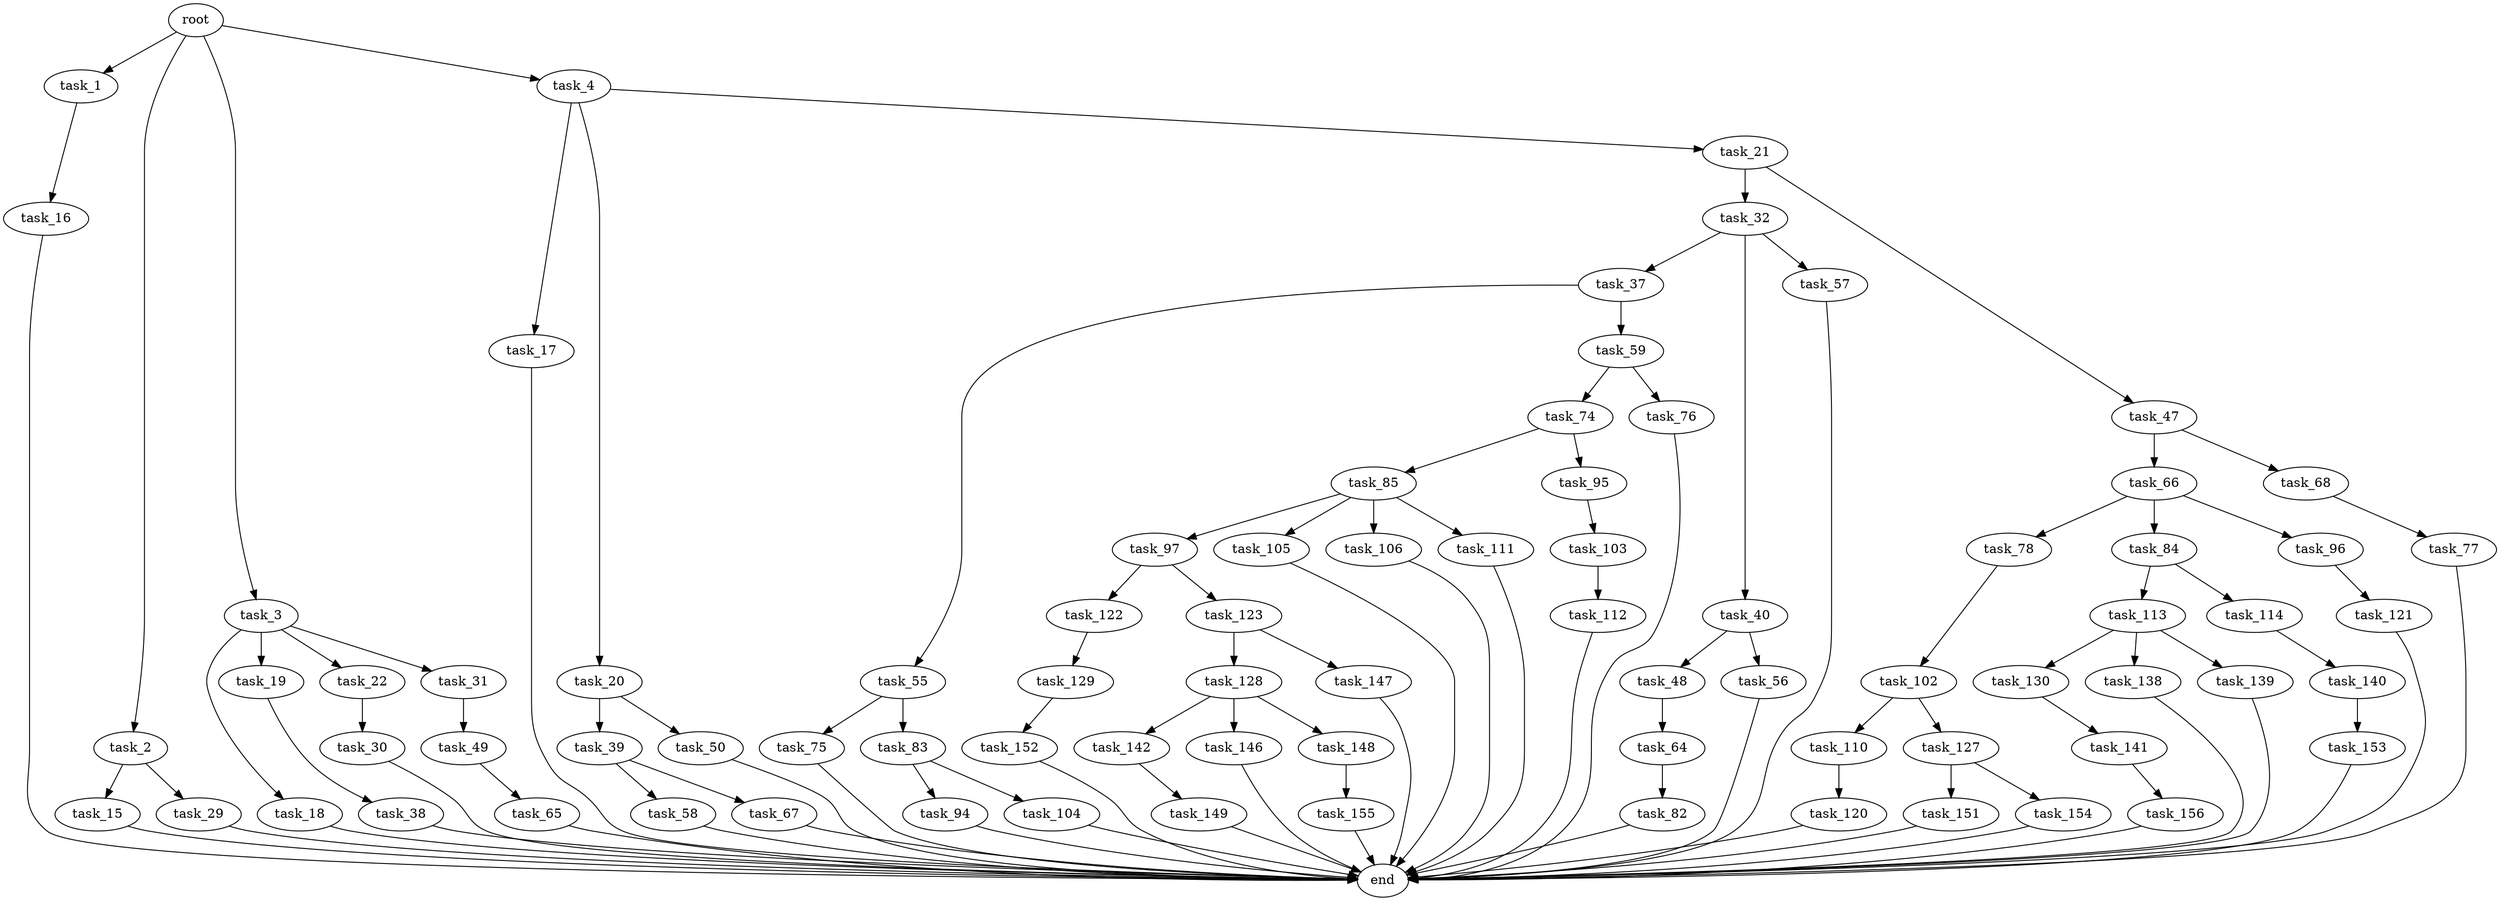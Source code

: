 digraph G {
  root [size="0.000000"];
  task_1 [size="2004059938.000000"];
  task_2 [size="9324611282.000000"];
  task_3 [size="2529172804.000000"];
  task_4 [size="49818938231.000000"];
  task_16 [size="17668982777.000000"];
  task_15 [size="26823578562.000000"];
  task_29 [size="8449748876.000000"];
  task_18 [size="28991029248.000000"];
  task_19 [size="108713722732.000000"];
  task_22 [size="8589934592.000000"];
  task_31 [size="255132459999.000000"];
  task_17 [size="8488743530.000000"];
  task_20 [size="1167087797.000000"];
  task_21 [size="140940154344.000000"];
  end [size="0.000000"];
  task_38 [size="1073741824000.000000"];
  task_39 [size="193725036336.000000"];
  task_50 [size="828985531.000000"];
  task_32 [size="793338201.000000"];
  task_47 [size="1073741824000.000000"];
  task_30 [size="549755813888.000000"];
  task_49 [size="134217728000.000000"];
  task_37 [size="26897221540.000000"];
  task_40 [size="8589934592.000000"];
  task_57 [size="38224358498.000000"];
  task_55 [size="782757789696.000000"];
  task_59 [size="134217728000.000000"];
  task_58 [size="231928233984.000000"];
  task_67 [size="59754169549.000000"];
  task_48 [size="8589934592.000000"];
  task_56 [size="179467482372.000000"];
  task_66 [size="27886972157.000000"];
  task_68 [size="8417987859.000000"];
  task_64 [size="143931086676.000000"];
  task_65 [size="318055373133.000000"];
  task_75 [size="3215043626.000000"];
  task_83 [size="132697900464.000000"];
  task_74 [size="39343202712.000000"];
  task_76 [size="28991029248.000000"];
  task_82 [size="140399404176.000000"];
  task_78 [size="1807226250.000000"];
  task_84 [size="549755813888.000000"];
  task_96 [size="782757789696.000000"];
  task_77 [size="28991029248.000000"];
  task_85 [size="66729457220.000000"];
  task_95 [size="633904760.000000"];
  task_102 [size="358813554221.000000"];
  task_94 [size="22545746748.000000"];
  task_104 [size="23530621113.000000"];
  task_113 [size="68719476736.000000"];
  task_114 [size="247367846981.000000"];
  task_97 [size="782757789696.000000"];
  task_105 [size="75623978076.000000"];
  task_106 [size="671238193631.000000"];
  task_111 [size="22673654294.000000"];
  task_103 [size="244254938688.000000"];
  task_121 [size="257693486031.000000"];
  task_122 [size="782757789696.000000"];
  task_123 [size="231580214424.000000"];
  task_110 [size="134217728000.000000"];
  task_127 [size="134217728000.000000"];
  task_112 [size="7630268248.000000"];
  task_120 [size="2521058095.000000"];
  task_130 [size="32827326452.000000"];
  task_138 [size="1073741824000.000000"];
  task_139 [size="549755813888.000000"];
  task_140 [size="68719476736.000000"];
  task_129 [size="4086427634.000000"];
  task_128 [size="721268923091.000000"];
  task_147 [size="557168956257.000000"];
  task_151 [size="481022307451.000000"];
  task_154 [size="1073741824000.000000"];
  task_142 [size="282601779691.000000"];
  task_146 [size="549755813888.000000"];
  task_148 [size="1073741824000.000000"];
  task_152 [size="539048326640.000000"];
  task_141 [size="549755813888.000000"];
  task_153 [size="231928233984.000000"];
  task_156 [size="503283555012.000000"];
  task_149 [size="3884013802.000000"];
  task_155 [size="47849501438.000000"];

  root -> task_1 [size="1.000000"];
  root -> task_2 [size="1.000000"];
  root -> task_3 [size="1.000000"];
  root -> task_4 [size="1.000000"];
  task_1 -> task_16 [size="209715200.000000"];
  task_2 -> task_15 [size="33554432.000000"];
  task_2 -> task_29 [size="33554432.000000"];
  task_3 -> task_18 [size="134217728.000000"];
  task_3 -> task_19 [size="134217728.000000"];
  task_3 -> task_22 [size="134217728.000000"];
  task_3 -> task_31 [size="134217728.000000"];
  task_4 -> task_17 [size="838860800.000000"];
  task_4 -> task_20 [size="838860800.000000"];
  task_4 -> task_21 [size="838860800.000000"];
  task_16 -> end [size="1.000000"];
  task_15 -> end [size="1.000000"];
  task_29 -> end [size="1.000000"];
  task_18 -> end [size="1.000000"];
  task_19 -> task_38 [size="209715200.000000"];
  task_22 -> task_30 [size="33554432.000000"];
  task_31 -> task_49 [size="301989888.000000"];
  task_17 -> end [size="1.000000"];
  task_20 -> task_39 [size="75497472.000000"];
  task_20 -> task_50 [size="75497472.000000"];
  task_21 -> task_32 [size="134217728.000000"];
  task_21 -> task_47 [size="134217728.000000"];
  task_38 -> end [size="1.000000"];
  task_39 -> task_58 [size="536870912.000000"];
  task_39 -> task_67 [size="536870912.000000"];
  task_50 -> end [size="1.000000"];
  task_32 -> task_37 [size="75497472.000000"];
  task_32 -> task_40 [size="75497472.000000"];
  task_32 -> task_57 [size="75497472.000000"];
  task_47 -> task_66 [size="838860800.000000"];
  task_47 -> task_68 [size="838860800.000000"];
  task_30 -> end [size="1.000000"];
  task_49 -> task_65 [size="209715200.000000"];
  task_37 -> task_55 [size="75497472.000000"];
  task_37 -> task_59 [size="75497472.000000"];
  task_40 -> task_48 [size="33554432.000000"];
  task_40 -> task_56 [size="33554432.000000"];
  task_57 -> end [size="1.000000"];
  task_55 -> task_75 [size="679477248.000000"];
  task_55 -> task_83 [size="679477248.000000"];
  task_59 -> task_74 [size="209715200.000000"];
  task_59 -> task_76 [size="209715200.000000"];
  task_58 -> end [size="1.000000"];
  task_67 -> end [size="1.000000"];
  task_48 -> task_64 [size="33554432.000000"];
  task_56 -> end [size="1.000000"];
  task_66 -> task_78 [size="33554432.000000"];
  task_66 -> task_84 [size="33554432.000000"];
  task_66 -> task_96 [size="33554432.000000"];
  task_68 -> task_77 [size="134217728.000000"];
  task_64 -> task_82 [size="536870912.000000"];
  task_65 -> end [size="1.000000"];
  task_75 -> end [size="1.000000"];
  task_83 -> task_94 [size="134217728.000000"];
  task_83 -> task_104 [size="134217728.000000"];
  task_74 -> task_85 [size="33554432.000000"];
  task_74 -> task_95 [size="33554432.000000"];
  task_76 -> end [size="1.000000"];
  task_82 -> end [size="1.000000"];
  task_78 -> task_102 [size="33554432.000000"];
  task_84 -> task_113 [size="536870912.000000"];
  task_84 -> task_114 [size="536870912.000000"];
  task_96 -> task_121 [size="679477248.000000"];
  task_77 -> end [size="1.000000"];
  task_85 -> task_97 [size="209715200.000000"];
  task_85 -> task_105 [size="209715200.000000"];
  task_85 -> task_106 [size="209715200.000000"];
  task_85 -> task_111 [size="209715200.000000"];
  task_95 -> task_103 [size="75497472.000000"];
  task_102 -> task_110 [size="301989888.000000"];
  task_102 -> task_127 [size="301989888.000000"];
  task_94 -> end [size="1.000000"];
  task_104 -> end [size="1.000000"];
  task_113 -> task_130 [size="134217728.000000"];
  task_113 -> task_138 [size="134217728.000000"];
  task_113 -> task_139 [size="134217728.000000"];
  task_114 -> task_140 [size="411041792.000000"];
  task_97 -> task_122 [size="679477248.000000"];
  task_97 -> task_123 [size="679477248.000000"];
  task_105 -> end [size="1.000000"];
  task_106 -> end [size="1.000000"];
  task_111 -> end [size="1.000000"];
  task_103 -> task_112 [size="209715200.000000"];
  task_121 -> end [size="1.000000"];
  task_122 -> task_129 [size="679477248.000000"];
  task_123 -> task_128 [size="536870912.000000"];
  task_123 -> task_147 [size="536870912.000000"];
  task_110 -> task_120 [size="209715200.000000"];
  task_127 -> task_151 [size="209715200.000000"];
  task_127 -> task_154 [size="209715200.000000"];
  task_112 -> end [size="1.000000"];
  task_120 -> end [size="1.000000"];
  task_130 -> task_141 [size="536870912.000000"];
  task_138 -> end [size="1.000000"];
  task_139 -> end [size="1.000000"];
  task_140 -> task_153 [size="134217728.000000"];
  task_129 -> task_152 [size="75497472.000000"];
  task_128 -> task_142 [size="679477248.000000"];
  task_128 -> task_146 [size="679477248.000000"];
  task_128 -> task_148 [size="679477248.000000"];
  task_147 -> end [size="1.000000"];
  task_151 -> end [size="1.000000"];
  task_154 -> end [size="1.000000"];
  task_142 -> task_149 [size="209715200.000000"];
  task_146 -> end [size="1.000000"];
  task_148 -> task_155 [size="838860800.000000"];
  task_152 -> end [size="1.000000"];
  task_141 -> task_156 [size="536870912.000000"];
  task_153 -> end [size="1.000000"];
  task_156 -> end [size="1.000000"];
  task_149 -> end [size="1.000000"];
  task_155 -> end [size="1.000000"];
}
